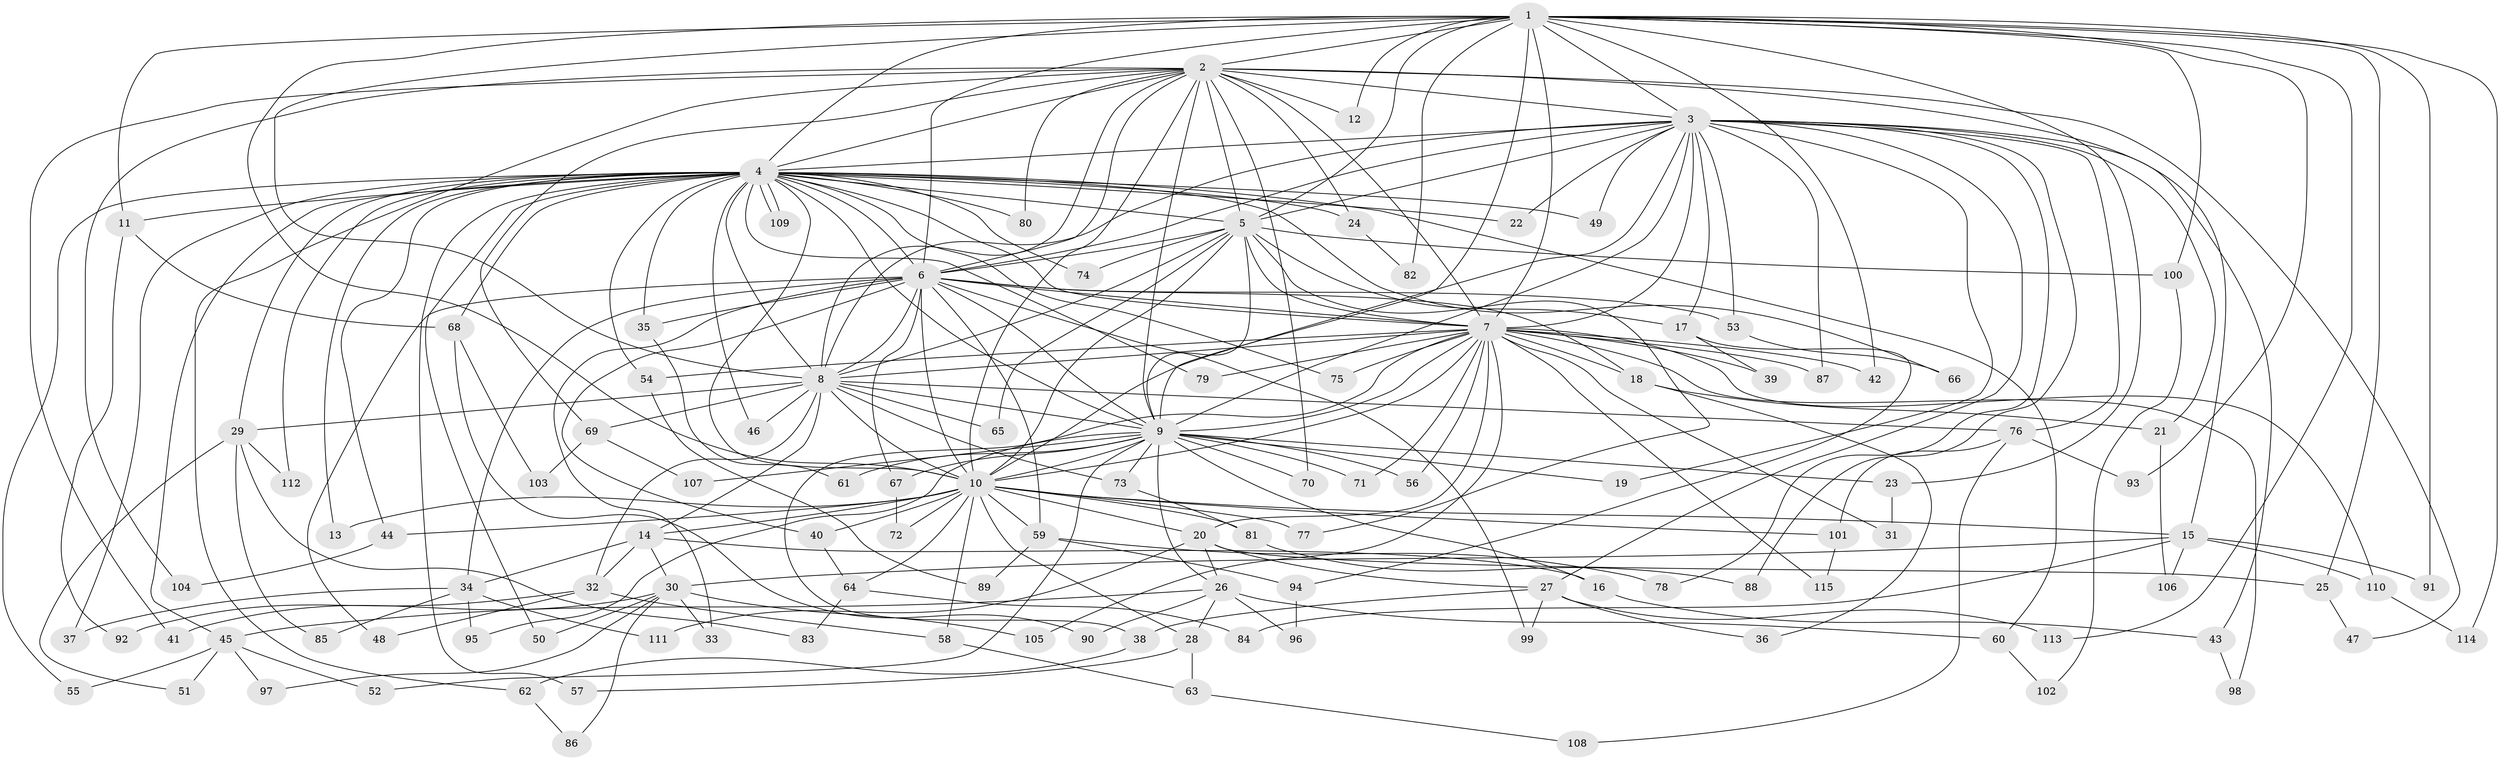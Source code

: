 // coarse degree distribution, {18: 0.02857142857142857, 14: 0.05714285714285714, 13: 0.05714285714285714, 19: 0.02857142857142857, 6: 0.08571428571428572, 9: 0.02857142857142857, 7: 0.14285714285714285, 5: 0.11428571428571428, 11: 0.02857142857142857, 3: 0.17142857142857143, 2: 0.14285714285714285, 4: 0.11428571428571428}
// Generated by graph-tools (version 1.1) at 2025/49/03/04/25 22:49:41]
// undirected, 115 vertices, 255 edges
graph export_dot {
  node [color=gray90,style=filled];
  1;
  2;
  3;
  4;
  5;
  6;
  7;
  8;
  9;
  10;
  11;
  12;
  13;
  14;
  15;
  16;
  17;
  18;
  19;
  20;
  21;
  22;
  23;
  24;
  25;
  26;
  27;
  28;
  29;
  30;
  31;
  32;
  33;
  34;
  35;
  36;
  37;
  38;
  39;
  40;
  41;
  42;
  43;
  44;
  45;
  46;
  47;
  48;
  49;
  50;
  51;
  52;
  53;
  54;
  55;
  56;
  57;
  58;
  59;
  60;
  61;
  62;
  63;
  64;
  65;
  66;
  67;
  68;
  69;
  70;
  71;
  72;
  73;
  74;
  75;
  76;
  77;
  78;
  79;
  80;
  81;
  82;
  83;
  84;
  85;
  86;
  87;
  88;
  89;
  90;
  91;
  92;
  93;
  94;
  95;
  96;
  97;
  98;
  99;
  100;
  101;
  102;
  103;
  104;
  105;
  106;
  107;
  108;
  109;
  110;
  111;
  112;
  113;
  114;
  115;
  1 -- 2;
  1 -- 3;
  1 -- 4;
  1 -- 5;
  1 -- 6;
  1 -- 7;
  1 -- 8;
  1 -- 9;
  1 -- 10;
  1 -- 11;
  1 -- 12;
  1 -- 23;
  1 -- 25;
  1 -- 42;
  1 -- 82;
  1 -- 91;
  1 -- 93;
  1 -- 100;
  1 -- 113;
  1 -- 114;
  2 -- 3;
  2 -- 4;
  2 -- 5;
  2 -- 6;
  2 -- 7;
  2 -- 8;
  2 -- 9;
  2 -- 10;
  2 -- 12;
  2 -- 15;
  2 -- 24;
  2 -- 41;
  2 -- 47;
  2 -- 62;
  2 -- 69;
  2 -- 70;
  2 -- 80;
  2 -- 104;
  3 -- 4;
  3 -- 5;
  3 -- 6;
  3 -- 7;
  3 -- 8;
  3 -- 9;
  3 -- 10;
  3 -- 17;
  3 -- 19;
  3 -- 21;
  3 -- 22;
  3 -- 27;
  3 -- 43;
  3 -- 49;
  3 -- 53;
  3 -- 76;
  3 -- 78;
  3 -- 87;
  3 -- 88;
  4 -- 5;
  4 -- 6;
  4 -- 7;
  4 -- 8;
  4 -- 9;
  4 -- 10;
  4 -- 11;
  4 -- 13;
  4 -- 22;
  4 -- 24;
  4 -- 29;
  4 -- 35;
  4 -- 37;
  4 -- 44;
  4 -- 45;
  4 -- 46;
  4 -- 49;
  4 -- 50;
  4 -- 54;
  4 -- 55;
  4 -- 57;
  4 -- 60;
  4 -- 66;
  4 -- 68;
  4 -- 74;
  4 -- 75;
  4 -- 79;
  4 -- 80;
  4 -- 109;
  4 -- 109;
  4 -- 112;
  5 -- 6;
  5 -- 7;
  5 -- 8;
  5 -- 9;
  5 -- 10;
  5 -- 17;
  5 -- 65;
  5 -- 74;
  5 -- 77;
  5 -- 100;
  6 -- 7;
  6 -- 8;
  6 -- 9;
  6 -- 10;
  6 -- 18;
  6 -- 33;
  6 -- 34;
  6 -- 35;
  6 -- 40;
  6 -- 48;
  6 -- 53;
  6 -- 59;
  6 -- 67;
  6 -- 99;
  7 -- 8;
  7 -- 9;
  7 -- 10;
  7 -- 18;
  7 -- 20;
  7 -- 31;
  7 -- 38;
  7 -- 39;
  7 -- 42;
  7 -- 54;
  7 -- 56;
  7 -- 71;
  7 -- 75;
  7 -- 79;
  7 -- 87;
  7 -- 98;
  7 -- 105;
  7 -- 110;
  7 -- 115;
  8 -- 9;
  8 -- 10;
  8 -- 14;
  8 -- 29;
  8 -- 32;
  8 -- 46;
  8 -- 65;
  8 -- 69;
  8 -- 73;
  8 -- 76;
  9 -- 10;
  9 -- 16;
  9 -- 19;
  9 -- 23;
  9 -- 26;
  9 -- 52;
  9 -- 56;
  9 -- 61;
  9 -- 67;
  9 -- 70;
  9 -- 71;
  9 -- 73;
  9 -- 95;
  9 -- 107;
  10 -- 13;
  10 -- 14;
  10 -- 15;
  10 -- 20;
  10 -- 28;
  10 -- 40;
  10 -- 44;
  10 -- 58;
  10 -- 59;
  10 -- 64;
  10 -- 72;
  10 -- 77;
  10 -- 81;
  10 -- 101;
  11 -- 68;
  11 -- 92;
  14 -- 16;
  14 -- 30;
  14 -- 32;
  14 -- 34;
  15 -- 30;
  15 -- 84;
  15 -- 91;
  15 -- 106;
  15 -- 110;
  16 -- 43;
  17 -- 39;
  17 -- 94;
  18 -- 21;
  18 -- 36;
  20 -- 25;
  20 -- 26;
  20 -- 27;
  20 -- 111;
  21 -- 106;
  23 -- 31;
  24 -- 82;
  25 -- 47;
  26 -- 28;
  26 -- 45;
  26 -- 60;
  26 -- 90;
  26 -- 96;
  27 -- 36;
  27 -- 38;
  27 -- 99;
  27 -- 113;
  28 -- 57;
  28 -- 63;
  29 -- 51;
  29 -- 83;
  29 -- 85;
  29 -- 112;
  30 -- 33;
  30 -- 41;
  30 -- 50;
  30 -- 86;
  30 -- 97;
  30 -- 105;
  32 -- 48;
  32 -- 58;
  32 -- 92;
  34 -- 37;
  34 -- 85;
  34 -- 95;
  34 -- 111;
  35 -- 61;
  38 -- 62;
  40 -- 64;
  43 -- 98;
  44 -- 104;
  45 -- 51;
  45 -- 52;
  45 -- 55;
  45 -- 97;
  53 -- 66;
  54 -- 89;
  58 -- 63;
  59 -- 78;
  59 -- 89;
  59 -- 94;
  60 -- 102;
  62 -- 86;
  63 -- 108;
  64 -- 83;
  64 -- 84;
  67 -- 72;
  68 -- 90;
  68 -- 103;
  69 -- 103;
  69 -- 107;
  73 -- 81;
  76 -- 93;
  76 -- 101;
  76 -- 108;
  81 -- 88;
  94 -- 96;
  100 -- 102;
  101 -- 115;
  110 -- 114;
}

